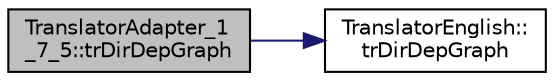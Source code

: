 digraph "TranslatorAdapter_1_7_5::trDirDepGraph"
{
 // LATEX_PDF_SIZE
  edge [fontname="Helvetica",fontsize="10",labelfontname="Helvetica",labelfontsize="10"];
  node [fontname="Helvetica",fontsize="10",shape=record];
  rankdir="LR";
  Node1 [label="TranslatorAdapter_1\l_7_5::trDirDepGraph",height=0.2,width=0.4,color="black", fillcolor="grey75", style="filled", fontcolor="black",tooltip=" "];
  Node1 -> Node2 [color="midnightblue",fontsize="10",style="solid",fontname="Helvetica"];
  Node2 [label="TranslatorEnglish::\ltrDirDepGraph",height=0.2,width=0.4,color="black", fillcolor="white", style="filled",URL="$classTranslatorEnglish.html#a3e10e9a858ba5ad3780d3e433a37f1a5",tooltip=" "];
}
